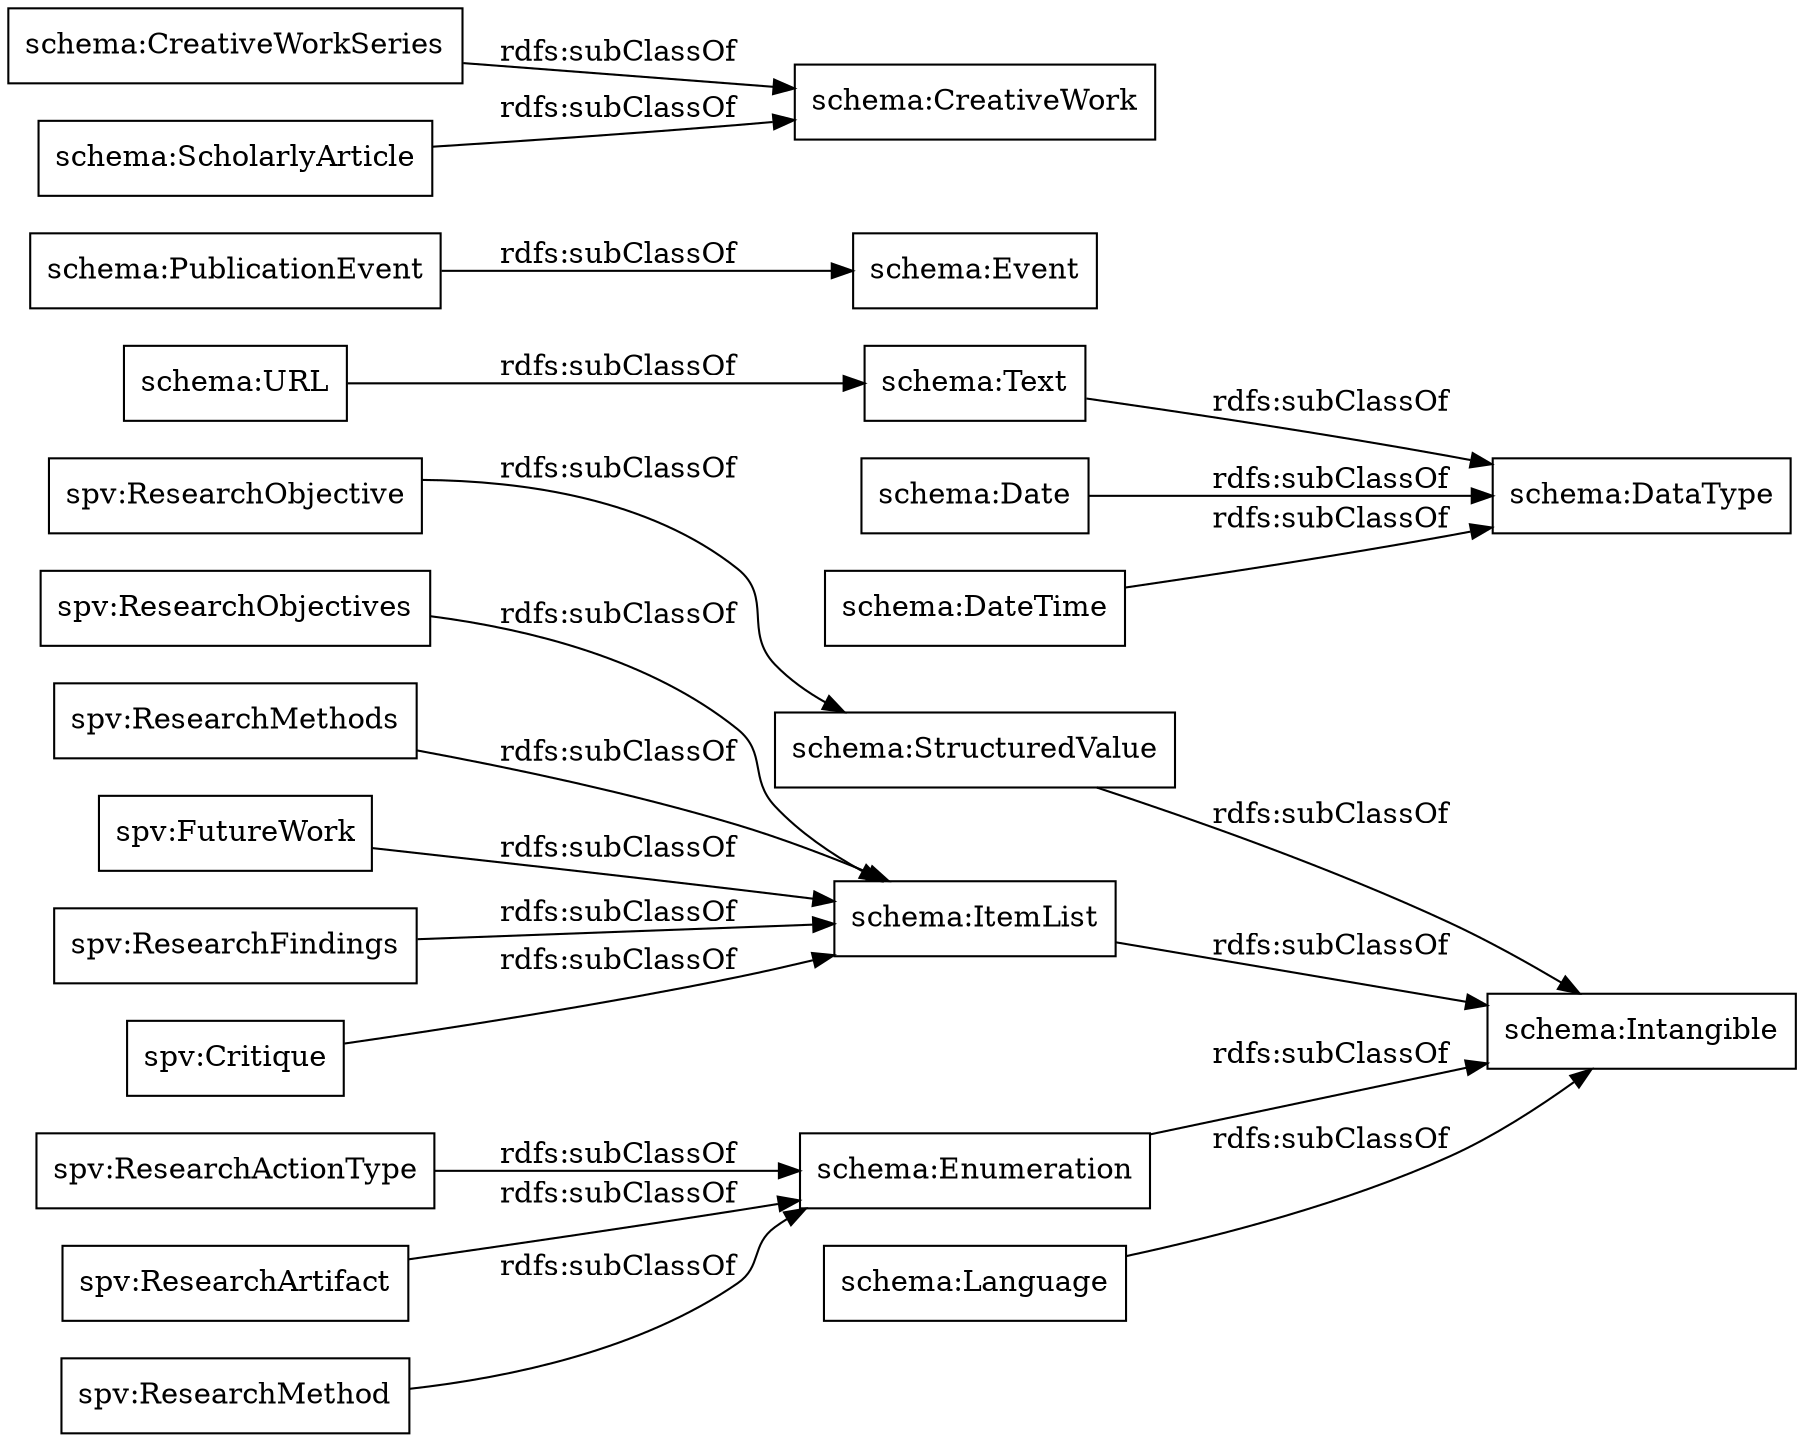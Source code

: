 digraph ar2dtool_diagram { 
rankdir=LR;
size="1000"
node [shape = rectangle, color="black"]; "spv:ResearchObjective" "schema:URL" "schema:Event" "schema:CreativeWork" "schema:Text" "spv:ResearchObjectives" "schema:ItemList" "schema:Intangible" "spv:ResearchActionType" "spv:ResearchArtifact" "spv:ResearchMethods" "schema:Date" "spv:ResearchMethod" "schema:Enumeration" "schema:CreativeWorkSeries" "schema:ScholarlyArticle" "spv:FutureWork" "schema:Language" "spv:ResearchFindings" "schema:DateTime" "schema:DataType" "spv:Critique" "schema:PublicationEvent" "schema:StructuredValue" ; /*classes style*/
	"schema:CreativeWorkSeries" -> "schema:CreativeWork" [ label = "rdfs:subClassOf" ];
	"schema:Date" -> "schema:DataType" [ label = "rdfs:subClassOf" ];
	"schema:DateTime" -> "schema:DataType" [ label = "rdfs:subClassOf" ];
	"schema:Text" -> "schema:DataType" [ label = "rdfs:subClassOf" ];
	"schema:ScholarlyArticle" -> "schema:CreativeWork" [ label = "rdfs:subClassOf" ];
	"schema:StructuredValue" -> "schema:Intangible" [ label = "rdfs:subClassOf" ];
	"schema:URL" -> "schema:Text" [ label = "rdfs:subClassOf" ];
	"spv:ResearchMethods" -> "schema:ItemList" [ label = "rdfs:subClassOf" ];
	"spv:ResearchFindings" -> "schema:ItemList" [ label = "rdfs:subClassOf" ];
	"spv:Critique" -> "schema:ItemList" [ label = "rdfs:subClassOf" ];
	"spv:ResearchMethod" -> "schema:Enumeration" [ label = "rdfs:subClassOf" ];
	"spv:ResearchObjective" -> "schema:StructuredValue" [ label = "rdfs:subClassOf" ];
	"schema:PublicationEvent" -> "schema:Event" [ label = "rdfs:subClassOf" ];
	"spv:ResearchActionType" -> "schema:Enumeration" [ label = "rdfs:subClassOf" ];
	"spv:ResearchArtifact" -> "schema:Enumeration" [ label = "rdfs:subClassOf" ];
	"schema:Language" -> "schema:Intangible" [ label = "rdfs:subClassOf" ];
	"schema:ItemList" -> "schema:Intangible" [ label = "rdfs:subClassOf" ];
	"spv:FutureWork" -> "schema:ItemList" [ label = "rdfs:subClassOf" ];
	"schema:Enumeration" -> "schema:Intangible" [ label = "rdfs:subClassOf" ];
	"spv:ResearchObjectives" -> "schema:ItemList" [ label = "rdfs:subClassOf" ];

}
